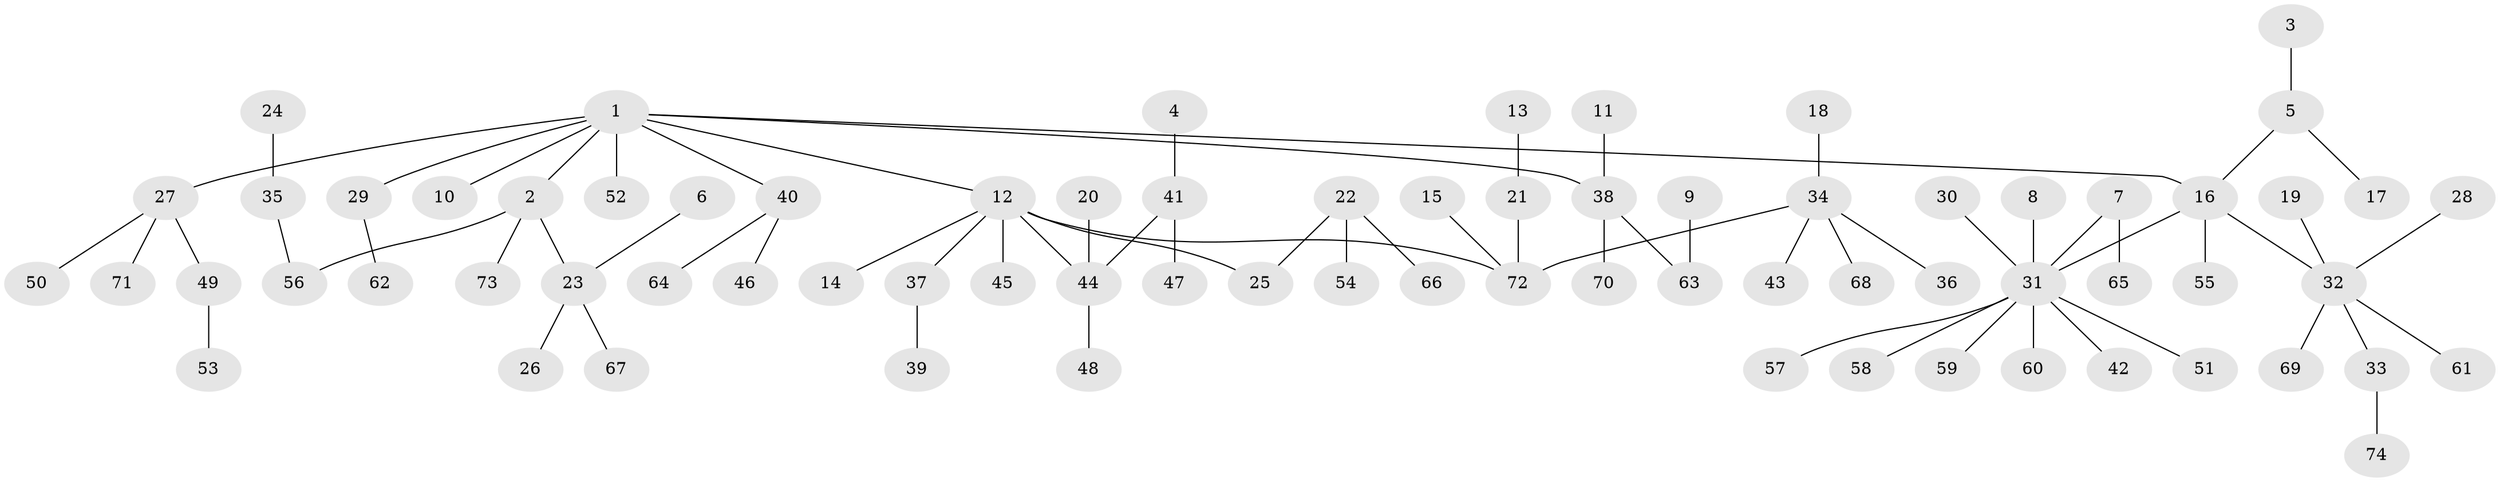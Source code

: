 // original degree distribution, {6: 0.02040816326530612, 4: 0.05442176870748299, 5: 0.04081632653061224, 2: 0.2789115646258503, 3: 0.11564625850340136, 1: 0.48299319727891155, 8: 0.006802721088435374}
// Generated by graph-tools (version 1.1) at 2025/50/03/09/25 03:50:22]
// undirected, 74 vertices, 73 edges
graph export_dot {
graph [start="1"]
  node [color=gray90,style=filled];
  1;
  2;
  3;
  4;
  5;
  6;
  7;
  8;
  9;
  10;
  11;
  12;
  13;
  14;
  15;
  16;
  17;
  18;
  19;
  20;
  21;
  22;
  23;
  24;
  25;
  26;
  27;
  28;
  29;
  30;
  31;
  32;
  33;
  34;
  35;
  36;
  37;
  38;
  39;
  40;
  41;
  42;
  43;
  44;
  45;
  46;
  47;
  48;
  49;
  50;
  51;
  52;
  53;
  54;
  55;
  56;
  57;
  58;
  59;
  60;
  61;
  62;
  63;
  64;
  65;
  66;
  67;
  68;
  69;
  70;
  71;
  72;
  73;
  74;
  1 -- 2 [weight=1.0];
  1 -- 10 [weight=1.0];
  1 -- 12 [weight=1.0];
  1 -- 16 [weight=1.0];
  1 -- 27 [weight=1.0];
  1 -- 29 [weight=1.0];
  1 -- 38 [weight=1.0];
  1 -- 40 [weight=1.0];
  1 -- 52 [weight=1.0];
  2 -- 23 [weight=1.0];
  2 -- 56 [weight=1.0];
  2 -- 73 [weight=1.0];
  3 -- 5 [weight=1.0];
  4 -- 41 [weight=1.0];
  5 -- 16 [weight=1.0];
  5 -- 17 [weight=1.0];
  6 -- 23 [weight=1.0];
  7 -- 31 [weight=1.0];
  7 -- 65 [weight=1.0];
  8 -- 31 [weight=1.0];
  9 -- 63 [weight=1.0];
  11 -- 38 [weight=1.0];
  12 -- 14 [weight=1.0];
  12 -- 25 [weight=1.0];
  12 -- 37 [weight=1.0];
  12 -- 44 [weight=1.0];
  12 -- 45 [weight=1.0];
  12 -- 72 [weight=1.0];
  13 -- 21 [weight=1.0];
  15 -- 72 [weight=1.0];
  16 -- 31 [weight=1.0];
  16 -- 32 [weight=1.0];
  16 -- 55 [weight=1.0];
  18 -- 34 [weight=1.0];
  19 -- 32 [weight=1.0];
  20 -- 44 [weight=1.0];
  21 -- 72 [weight=1.0];
  22 -- 25 [weight=1.0];
  22 -- 54 [weight=1.0];
  22 -- 66 [weight=1.0];
  23 -- 26 [weight=1.0];
  23 -- 67 [weight=1.0];
  24 -- 35 [weight=1.0];
  27 -- 49 [weight=1.0];
  27 -- 50 [weight=1.0];
  27 -- 71 [weight=1.0];
  28 -- 32 [weight=1.0];
  29 -- 62 [weight=1.0];
  30 -- 31 [weight=1.0];
  31 -- 42 [weight=1.0];
  31 -- 51 [weight=1.0];
  31 -- 57 [weight=1.0];
  31 -- 58 [weight=1.0];
  31 -- 59 [weight=1.0];
  31 -- 60 [weight=1.0];
  32 -- 33 [weight=1.0];
  32 -- 61 [weight=1.0];
  32 -- 69 [weight=1.0];
  33 -- 74 [weight=1.0];
  34 -- 36 [weight=1.0];
  34 -- 43 [weight=1.0];
  34 -- 68 [weight=1.0];
  34 -- 72 [weight=1.0];
  35 -- 56 [weight=1.0];
  37 -- 39 [weight=1.0];
  38 -- 63 [weight=1.0];
  38 -- 70 [weight=1.0];
  40 -- 46 [weight=1.0];
  40 -- 64 [weight=1.0];
  41 -- 44 [weight=1.0];
  41 -- 47 [weight=1.0];
  44 -- 48 [weight=1.0];
  49 -- 53 [weight=1.0];
}
